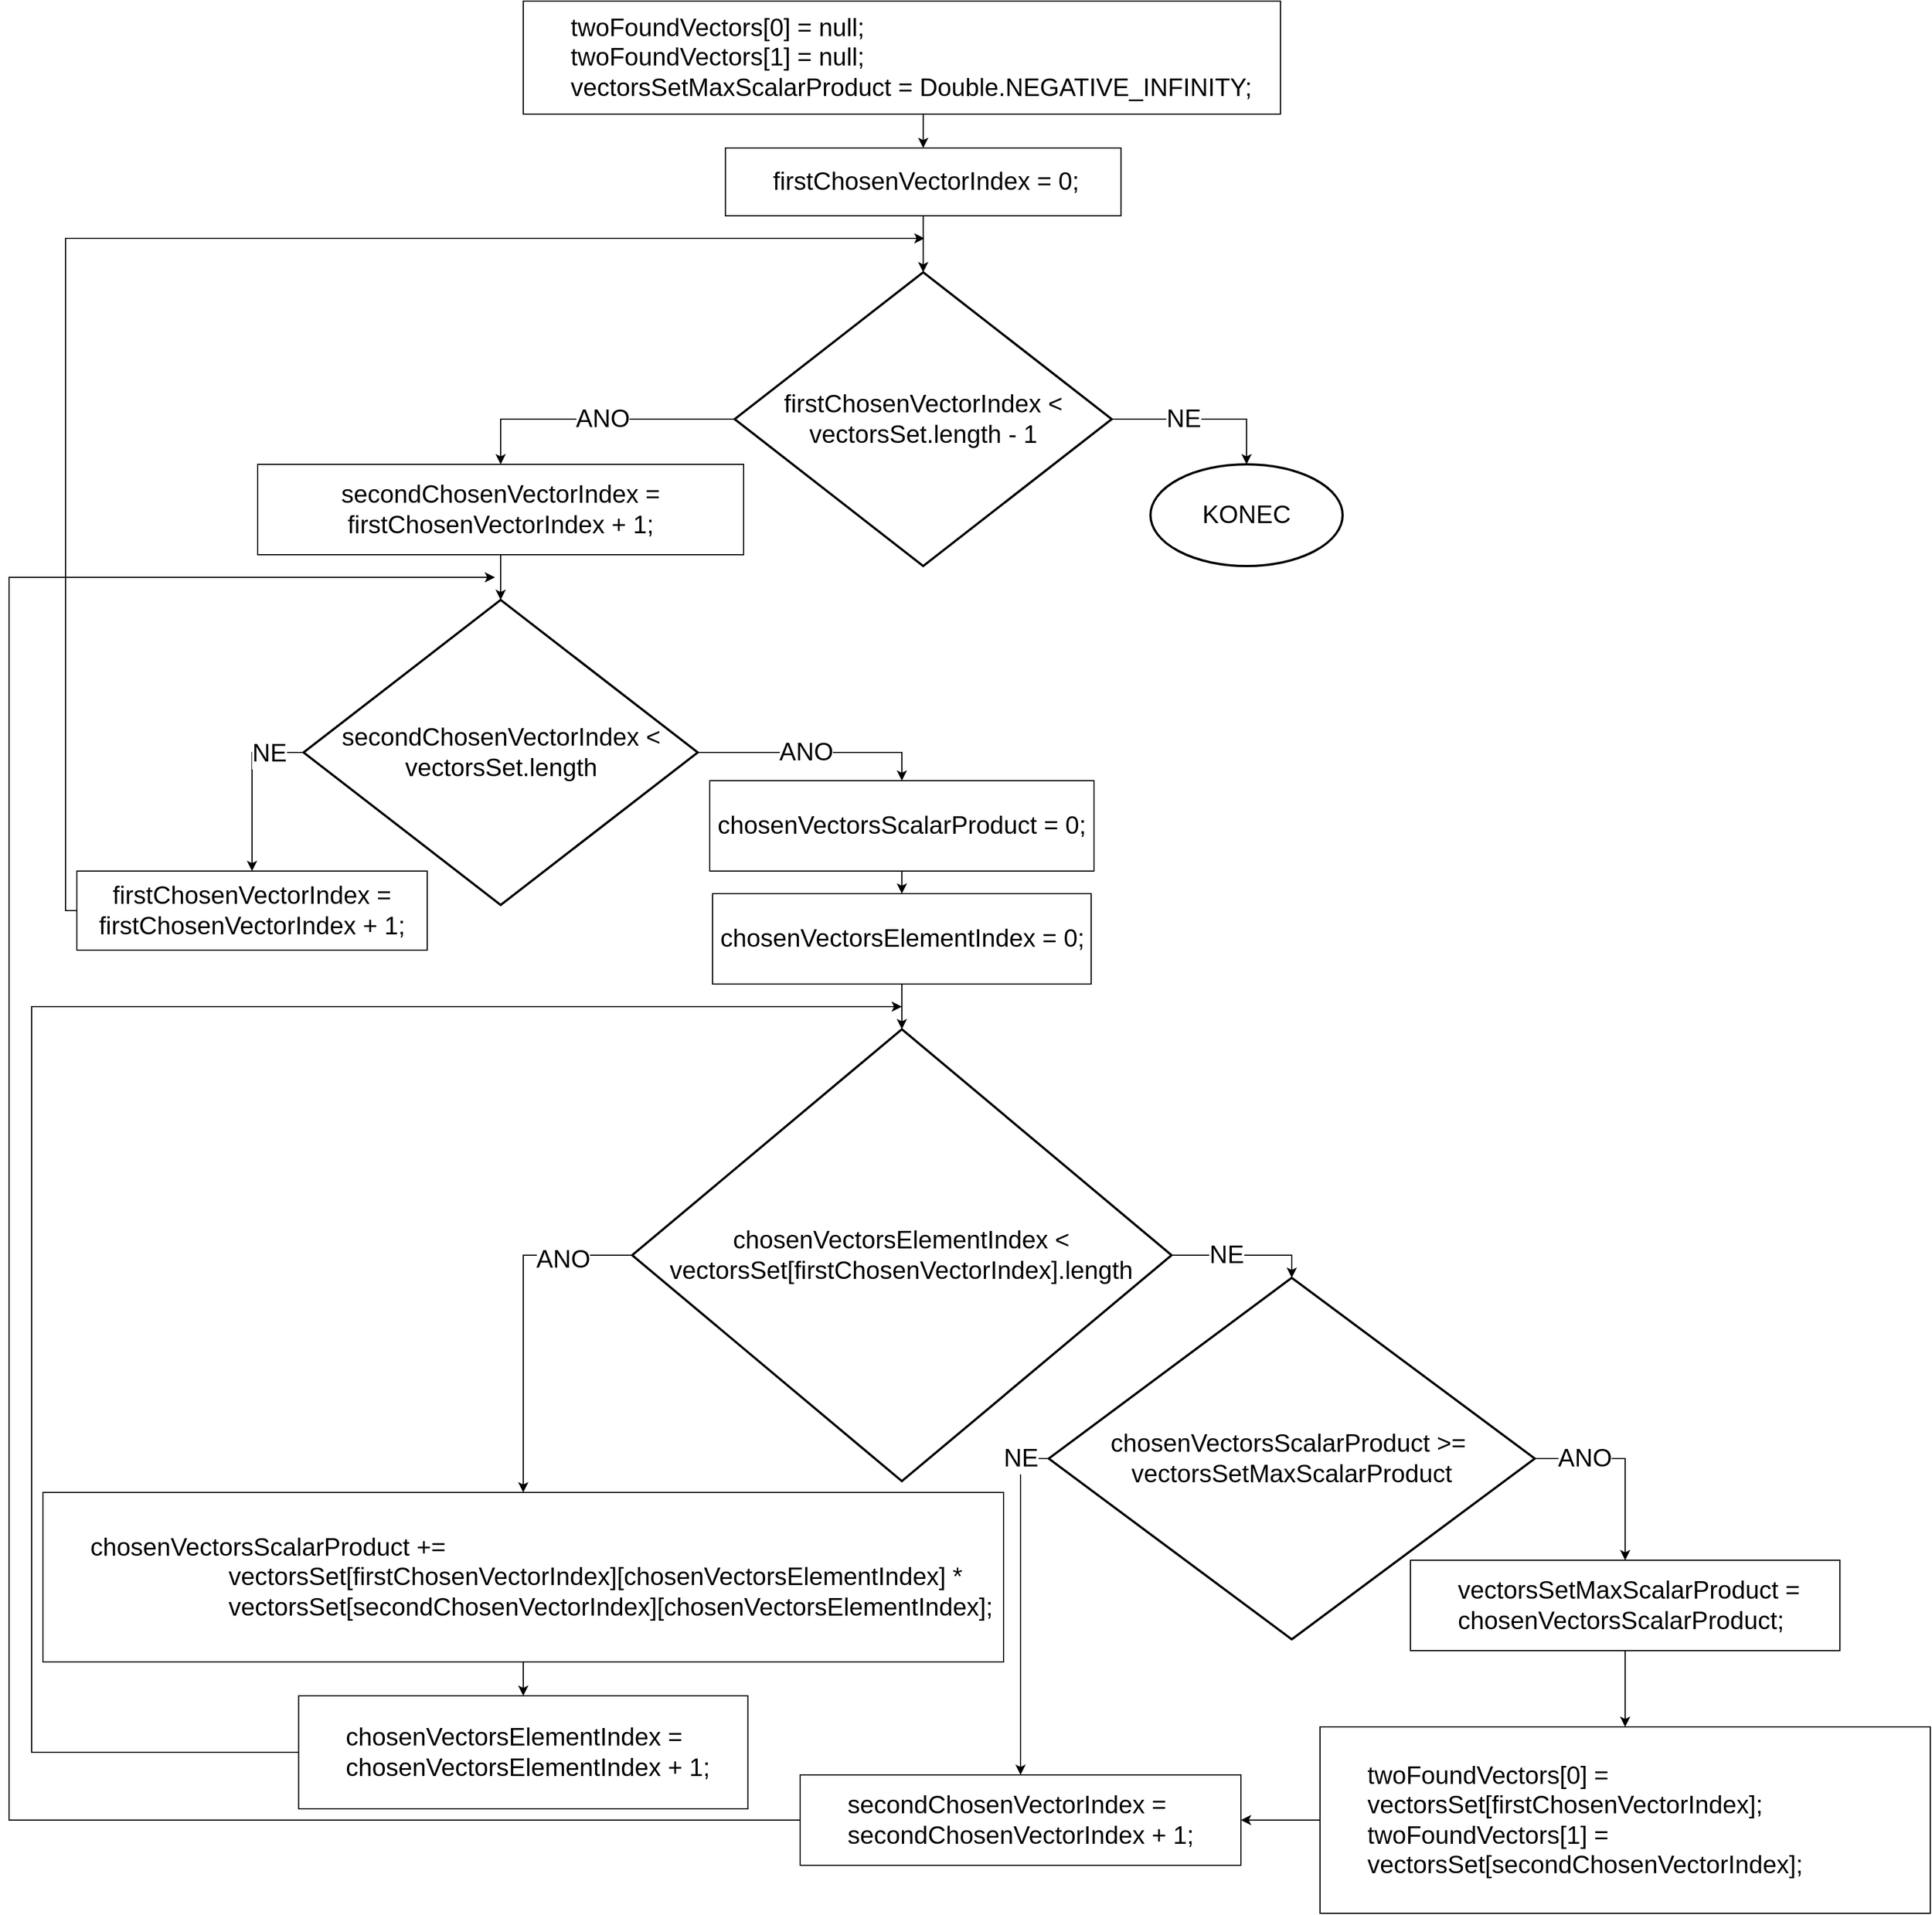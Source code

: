 <mxfile version="20.7.4" type="device"><diagram id="ckyr-Y9dXqmYh-dlE6fN" name="Stránka-1"><mxGraphModel dx="938" dy="523" grid="1" gridSize="10" guides="1" tooltips="1" connect="1" arrows="1" fold="1" page="1" pageScale="1" pageWidth="10000" pageHeight="10000" math="0" shadow="0"><root><mxCell id="0"/><mxCell id="1" parent="0"/><mxCell id="tufHzSfc7EtfA-BP0E6I-16" style="edgeStyle=orthogonalEdgeStyle;rounded=0;orthogonalLoop=1;jettySize=auto;html=1;exitX=0.5;exitY=1;exitDx=0;exitDy=0;entryX=0.5;entryY=0;entryDx=0;entryDy=0;" parent="1" source="tufHzSfc7EtfA-BP0E6I-1" target="tufHzSfc7EtfA-BP0E6I-12" edge="1"><mxGeometry relative="1" as="geometry"/></mxCell><mxCell id="tufHzSfc7EtfA-BP0E6I-1" value="&lt;blockquote style=&quot;margin: 0 0 0 40px; border: none; padding: 0px;&quot;&gt;&lt;/blockquote&gt;&lt;blockquote style=&quot;margin: 0px 0px 0px 40px; border: none; padding: 0px; font-size: 22px;&quot;&gt;&lt;span style=&quot;background-color: initial;&quot;&gt;twoFoundVectors[0] = null;&lt;br&gt;&lt;/span&gt;&lt;span style=&quot;background-color: initial;&quot;&gt;twoFoundVectors[1] = null;&lt;br&gt;&lt;/span&gt;vectorsSetMaxScalarProduct = Double.NEGATIVE_INFINITY;&lt;/blockquote&gt;&lt;blockquote style=&quot;margin: 0 0 0 40px; border: none; padding: 0px;&quot;&gt;&lt;/blockquote&gt;" style="rounded=0;whiteSpace=wrap;html=1;align=left;" parent="1" vertex="1"><mxGeometry x="965.01" y="10" width="670" height="100" as="geometry"/></mxCell><mxCell id="tufHzSfc7EtfA-BP0E6I-18" style="edgeStyle=orthogonalEdgeStyle;rounded=0;orthogonalLoop=1;jettySize=auto;html=1;exitX=0;exitY=0.5;exitDx=0;exitDy=0;exitPerimeter=0;entryX=0.5;entryY=0;entryDx=0;entryDy=0;" parent="1" source="tufHzSfc7EtfA-BP0E6I-2" target="tufHzSfc7EtfA-BP0E6I-14" edge="1"><mxGeometry relative="1" as="geometry"><mxPoint x="1590" y="355" as="targetPoint"/></mxGeometry></mxCell><mxCell id="tufHzSfc7EtfA-BP0E6I-19" value="&lt;font style=&quot;font-size: 22px;&quot;&gt;ANO&lt;/font&gt;" style="edgeLabel;html=1;align=center;verticalAlign=middle;resizable=0;points=[];fontSize=16;" parent="tufHzSfc7EtfA-BP0E6I-18" vertex="1" connectable="0"><mxGeometry x="-0.047" relative="1" as="geometry"><mxPoint as="offset"/></mxGeometry></mxCell><mxCell id="tufHzSfc7EtfA-BP0E6I-58" value="&lt;font style=&quot;font-size: 22px;&quot;&gt;NE&lt;/font&gt;" style="edgeStyle=orthogonalEdgeStyle;rounded=0;orthogonalLoop=1;jettySize=auto;html=1;exitX=1;exitY=0.5;exitDx=0;exitDy=0;exitPerimeter=0;fontSize=16;entryX=0.5;entryY=0;entryDx=0;entryDy=0;entryPerimeter=0;" parent="1" source="tufHzSfc7EtfA-BP0E6I-2" target="tufHzSfc7EtfA-BP0E6I-60" edge="1"><mxGeometry x="-0.212" relative="1" as="geometry"><mxPoint x="1550" y="345" as="targetPoint"/><mxPoint as="offset"/></mxGeometry></mxCell><mxCell id="tufHzSfc7EtfA-BP0E6I-2" value="&lt;font style=&quot;font-size: 22px;&quot;&gt;firstChosenVectorIndex &amp;lt; vectorsSet.length - 1&lt;/font&gt;" style="strokeWidth=2;html=1;shape=mxgraph.flowchart.decision;whiteSpace=wrap;" parent="1" vertex="1"><mxGeometry x="1152.07" y="250" width="333.62" height="260" as="geometry"/></mxCell><mxCell id="tufHzSfc7EtfA-BP0E6I-17" style="edgeStyle=orthogonalEdgeStyle;rounded=0;orthogonalLoop=1;jettySize=auto;html=1;exitX=0.5;exitY=1;exitDx=0;exitDy=0;entryX=0.5;entryY=0;entryDx=0;entryDy=0;entryPerimeter=0;" parent="1" source="tufHzSfc7EtfA-BP0E6I-12" target="tufHzSfc7EtfA-BP0E6I-2" edge="1"><mxGeometry relative="1" as="geometry"/></mxCell><mxCell id="tufHzSfc7EtfA-BP0E6I-12" value="&lt;blockquote style=&quot;margin: 0 0 0 40px; border: none; padding: 0px;&quot;&gt;&lt;font style=&quot;font-size: 22px;&quot;&gt;firstChosenVectorIndex = 0;&lt;/font&gt;&lt;/blockquote&gt;" style="rounded=0;whiteSpace=wrap;html=1;align=left;" parent="1" vertex="1"><mxGeometry x="1143.88" y="140" width="350" height="60" as="geometry"/></mxCell><mxCell id="tufHzSfc7EtfA-BP0E6I-21" style="edgeStyle=orthogonalEdgeStyle;rounded=0;orthogonalLoop=1;jettySize=auto;html=1;exitX=0.5;exitY=1;exitDx=0;exitDy=0;entryX=0.5;entryY=0;entryDx=0;entryDy=0;entryPerimeter=0;fontSize=14;" parent="1" source="tufHzSfc7EtfA-BP0E6I-14" target="tufHzSfc7EtfA-BP0E6I-20" edge="1"><mxGeometry relative="1" as="geometry"/></mxCell><mxCell id="tufHzSfc7EtfA-BP0E6I-14" value="&lt;font style=&quot;font-size: 22px;&quot;&gt;secondChosenVectorIndex = firstChosenVectorIndex + 1;&lt;/font&gt;" style="rounded=0;whiteSpace=wrap;html=1;" parent="1" vertex="1"><mxGeometry x="730" y="420" width="430" height="80" as="geometry"/></mxCell><mxCell id="tufHzSfc7EtfA-BP0E6I-26" style="edgeStyle=orthogonalEdgeStyle;rounded=0;orthogonalLoop=1;jettySize=auto;html=1;exitX=0.5;exitY=1;exitDx=0;exitDy=0;entryX=0.5;entryY=0;entryDx=0;entryDy=0;fontSize=16;" parent="1" source="tufHzSfc7EtfA-BP0E6I-15" target="tufHzSfc7EtfA-BP0E6I-22" edge="1"><mxGeometry relative="1" as="geometry"/></mxCell><mxCell id="tufHzSfc7EtfA-BP0E6I-15" value="&lt;font style=&quot;font-size: 22px;&quot;&gt;chosenVectorsScalarProduct = 0;&lt;/font&gt;" style="rounded=0;whiteSpace=wrap;html=1;" parent="1" vertex="1"><mxGeometry x="1130" y="700" width="340" height="80" as="geometry"/></mxCell><mxCell id="tufHzSfc7EtfA-BP0E6I-37" style="edgeStyle=orthogonalEdgeStyle;rounded=0;orthogonalLoop=1;jettySize=auto;html=1;exitX=1;exitY=0.5;exitDx=0;exitDy=0;exitPerimeter=0;fontSize=16;entryX=0.5;entryY=0;entryDx=0;entryDy=0;" parent="1" source="tufHzSfc7EtfA-BP0E6I-20" target="tufHzSfc7EtfA-BP0E6I-15" edge="1"><mxGeometry relative="1" as="geometry"><mxPoint x="1220" y="695" as="targetPoint"/></mxGeometry></mxCell><mxCell id="tufHzSfc7EtfA-BP0E6I-38" value="&lt;font style=&quot;font-size: 22px;&quot;&gt;ANO&lt;/font&gt;" style="edgeLabel;html=1;align=center;verticalAlign=middle;resizable=0;points=[];fontSize=22;" parent="tufHzSfc7EtfA-BP0E6I-37" vertex="1" connectable="0"><mxGeometry x="-0.081" y="-2" relative="1" as="geometry"><mxPoint x="1" y="-2" as="offset"/></mxGeometry></mxCell><mxCell id="tufHzSfc7EtfA-BP0E6I-55" style="edgeStyle=orthogonalEdgeStyle;rounded=0;orthogonalLoop=1;jettySize=auto;html=1;exitX=0;exitY=0.5;exitDx=0;exitDy=0;exitPerimeter=0;fontSize=16;entryX=0.5;entryY=0;entryDx=0;entryDy=0;" parent="1" source="tufHzSfc7EtfA-BP0E6I-20" target="tufHzSfc7EtfA-BP0E6I-54" edge="1"><mxGeometry relative="1" as="geometry"><mxPoint x="720" y="635" as="targetPoint"/></mxGeometry></mxCell><mxCell id="tufHzSfc7EtfA-BP0E6I-56" value="&lt;font style=&quot;font-size: 22px;&quot;&gt;NE&lt;/font&gt;" style="edgeLabel;html=1;align=center;verticalAlign=middle;resizable=0;points=[];fontSize=22;" parent="tufHzSfc7EtfA-BP0E6I-55" vertex="1" connectable="0"><mxGeometry x="-0.15" relative="1" as="geometry"><mxPoint x="15" y="-18" as="offset"/></mxGeometry></mxCell><mxCell id="tufHzSfc7EtfA-BP0E6I-20" value="&lt;font style=&quot;font-size: 22px;&quot;&gt;secondChosenVectorIndex &amp;lt; vectorsSet.length&lt;/font&gt;" style="strokeWidth=2;html=1;shape=mxgraph.flowchart.decision;whiteSpace=wrap;" parent="1" vertex="1"><mxGeometry x="770.63" y="540" width="348.75" height="270" as="geometry"/></mxCell><mxCell id="tufHzSfc7EtfA-BP0E6I-28" style="edgeStyle=orthogonalEdgeStyle;rounded=0;orthogonalLoop=1;jettySize=auto;html=1;exitX=0.5;exitY=1;exitDx=0;exitDy=0;entryX=0.5;entryY=0;entryDx=0;entryDy=0;entryPerimeter=0;fontSize=16;" parent="1" source="tufHzSfc7EtfA-BP0E6I-22" target="tufHzSfc7EtfA-BP0E6I-27" edge="1"><mxGeometry relative="1" as="geometry"/></mxCell><mxCell id="tufHzSfc7EtfA-BP0E6I-22" value="&lt;font style=&quot;font-size: 22px;&quot;&gt;chosenVectorsElementIndex = 0;&lt;/font&gt;" style="rounded=0;whiteSpace=wrap;html=1;" parent="1" vertex="1"><mxGeometry x="1132.5" y="800" width="335" height="80" as="geometry"/></mxCell><mxCell id="tufHzSfc7EtfA-BP0E6I-30" style="edgeStyle=orthogonalEdgeStyle;rounded=0;orthogonalLoop=1;jettySize=auto;html=1;exitX=0;exitY=0.5;exitDx=0;exitDy=0;exitPerimeter=0;fontSize=16;entryX=0.5;entryY=0;entryDx=0;entryDy=0;" parent="1" source="tufHzSfc7EtfA-BP0E6I-27" target="tufHzSfc7EtfA-BP0E6I-29" edge="1"><mxGeometry relative="1" as="geometry"><mxPoint x="2300" y="1250" as="targetPoint"/></mxGeometry></mxCell><mxCell id="tufHzSfc7EtfA-BP0E6I-31" value="&lt;font style=&quot;font-size: 22px;&quot;&gt;ANO&lt;/font&gt;" style="edgeLabel;html=1;align=center;verticalAlign=middle;resizable=0;points=[];fontSize=22;" parent="tufHzSfc7EtfA-BP0E6I-30" vertex="1" connectable="0"><mxGeometry x="0.093" y="3" relative="1" as="geometry"><mxPoint x="32" y="-67" as="offset"/></mxGeometry></mxCell><mxCell id="tufHzSfc7EtfA-BP0E6I-42" style="edgeStyle=orthogonalEdgeStyle;rounded=0;orthogonalLoop=1;jettySize=auto;html=1;exitX=1;exitY=0.5;exitDx=0;exitDy=0;exitPerimeter=0;fontSize=16;entryX=0.5;entryY=0;entryDx=0;entryDy=0;entryPerimeter=0;" parent="1" source="tufHzSfc7EtfA-BP0E6I-27" target="tufHzSfc7EtfA-BP0E6I-32" edge="1"><mxGeometry relative="1" as="geometry"><mxPoint x="1630" y="1060" as="targetPoint"/></mxGeometry></mxCell><mxCell id="tufHzSfc7EtfA-BP0E6I-43" value="NE" style="edgeLabel;html=1;align=center;verticalAlign=middle;resizable=0;points=[];fontSize=22;" parent="tufHzSfc7EtfA-BP0E6I-42" vertex="1" connectable="0"><mxGeometry x="-0.127" y="-2" relative="1" as="geometry"><mxPoint x="-7" y="-2" as="offset"/></mxGeometry></mxCell><mxCell id="tufHzSfc7EtfA-BP0E6I-27" value="&lt;font style=&quot;font-size: 22px;&quot;&gt;chosenVectorsElementIndex &amp;lt; vectorsSet[firstChosenVectorIndex].length&lt;/font&gt;" style="strokeWidth=2;html=1;shape=mxgraph.flowchart.decision;whiteSpace=wrap;" parent="1" vertex="1"><mxGeometry x="1061.38" y="920" width="477.25" height="400" as="geometry"/></mxCell><mxCell id="tufHzSfc7EtfA-BP0E6I-35" style="edgeStyle=orthogonalEdgeStyle;rounded=0;orthogonalLoop=1;jettySize=auto;html=1;exitX=0.5;exitY=1;exitDx=0;exitDy=0;entryX=0.5;entryY=0;entryDx=0;entryDy=0;fontSize=16;" parent="1" source="tufHzSfc7EtfA-BP0E6I-29" target="tufHzSfc7EtfA-BP0E6I-34" edge="1"><mxGeometry relative="1" as="geometry"/></mxCell><mxCell id="tufHzSfc7EtfA-BP0E6I-29" value="&lt;blockquote style=&quot;margin: 0px 0px 0px 40px; border: none; padding: 0px; font-size: 22px;&quot;&gt;&lt;div&gt;chosenVectorsScalarProduct +=&amp;nbsp;&lt;/div&gt;&lt;div&gt;&amp;nbsp; &amp;nbsp; &amp;nbsp; &amp;nbsp; &amp;nbsp; &amp;nbsp; &amp;nbsp; &amp;nbsp; &amp;nbsp; &amp;nbsp; vectorsSet[firstChosenVectorIndex][chosenVectorsElementIndex] *&amp;nbsp;&lt;/div&gt;&lt;div&gt;&amp;nbsp; &amp;nbsp; &amp;nbsp; &amp;nbsp; &amp;nbsp; &amp;nbsp; &amp;nbsp; &amp;nbsp; &amp;nbsp; &amp;nbsp; vectorsSet[secondChosenVectorIndex][chosenVectorsElementIndex];&lt;/div&gt;&lt;/blockquote&gt;" style="rounded=0;whiteSpace=wrap;html=1;align=left;" parent="1" vertex="1"><mxGeometry x="540" y="1330" width="850" height="150" as="geometry"/></mxCell><mxCell id="tufHzSfc7EtfA-BP0E6I-45" style="edgeStyle=orthogonalEdgeStyle;rounded=0;orthogonalLoop=1;jettySize=auto;html=1;exitX=1;exitY=0.5;exitDx=0;exitDy=0;exitPerimeter=0;fontSize=16;entryX=0.5;entryY=0;entryDx=0;entryDy=0;" parent="1" source="tufHzSfc7EtfA-BP0E6I-32" target="tufHzSfc7EtfA-BP0E6I-44" edge="1"><mxGeometry relative="1" as="geometry"><mxPoint x="1990" y="1300" as="targetPoint"/></mxGeometry></mxCell><mxCell id="tufHzSfc7EtfA-BP0E6I-46" value="ANO" style="edgeLabel;html=1;align=center;verticalAlign=middle;resizable=0;points=[];fontSize=22;" parent="tufHzSfc7EtfA-BP0E6I-45" vertex="1" connectable="0"><mxGeometry x="-0.273" y="-2" relative="1" as="geometry"><mxPoint x="-18" y="-2" as="offset"/></mxGeometry></mxCell><mxCell id="tufHzSfc7EtfA-BP0E6I-50" style="edgeStyle=orthogonalEdgeStyle;rounded=0;orthogonalLoop=1;jettySize=auto;html=1;exitX=0;exitY=0.5;exitDx=0;exitDy=0;exitPerimeter=0;entryX=0.5;entryY=0;entryDx=0;entryDy=0;fontSize=16;" parent="1" source="tufHzSfc7EtfA-BP0E6I-32" target="tufHzSfc7EtfA-BP0E6I-49" edge="1"><mxGeometry relative="1" as="geometry"/></mxCell><mxCell id="tufHzSfc7EtfA-BP0E6I-51" value="NE" style="edgeLabel;html=1;align=center;verticalAlign=middle;resizable=0;points=[];fontSize=22;" parent="tufHzSfc7EtfA-BP0E6I-50" vertex="1" connectable="0"><mxGeometry x="-0.147" y="1" relative="1" as="geometry"><mxPoint x="-1" y="-105" as="offset"/></mxGeometry></mxCell><mxCell id="tufHzSfc7EtfA-BP0E6I-32" value="&lt;font style=&quot;font-size: 22px;&quot;&gt;chosenVectorsScalarProduct &amp;gt;=&amp;nbsp; vectorsSetMaxScalarProduct&lt;/font&gt;" style="strokeWidth=2;html=1;shape=mxgraph.flowchart.decision;whiteSpace=wrap;" parent="1" vertex="1"><mxGeometry x="1430" y="1140" width="430" height="320" as="geometry"/></mxCell><mxCell id="tufHzSfc7EtfA-BP0E6I-40" style="edgeStyle=orthogonalEdgeStyle;rounded=0;orthogonalLoop=1;jettySize=auto;html=1;exitX=0;exitY=0.5;exitDx=0;exitDy=0;fontSize=16;" parent="1" source="tufHzSfc7EtfA-BP0E6I-34" edge="1"><mxGeometry relative="1" as="geometry"><mxPoint x="1300" y="900" as="targetPoint"/><Array as="points"><mxPoint x="530" y="1560"/><mxPoint x="530" y="900"/></Array></mxGeometry></mxCell><mxCell id="tufHzSfc7EtfA-BP0E6I-34" value="&lt;blockquote style=&quot;margin: 0 0 0 40px; border: none; padding: 0px;&quot;&gt;&lt;font style=&quot;font-size: 22px;&quot;&gt;chosenVectorsElementIndex = chosenVectorsElementIndex + 1;&lt;/font&gt;&lt;/blockquote&gt;" style="rounded=0;whiteSpace=wrap;html=1;align=left;" parent="1" vertex="1"><mxGeometry x="766.25" y="1510" width="397.5" height="100" as="geometry"/></mxCell><mxCell id="tufHzSfc7EtfA-BP0E6I-48" style="edgeStyle=orthogonalEdgeStyle;rounded=0;orthogonalLoop=1;jettySize=auto;html=1;exitX=0.5;exitY=1;exitDx=0;exitDy=0;entryX=0.5;entryY=0;entryDx=0;entryDy=0;fontSize=16;" parent="1" source="tufHzSfc7EtfA-BP0E6I-44" target="tufHzSfc7EtfA-BP0E6I-47" edge="1"><mxGeometry relative="1" as="geometry"/></mxCell><mxCell id="tufHzSfc7EtfA-BP0E6I-44" value="&lt;blockquote style=&quot;margin: 0 0 0 40px; border: none; padding: 0px;&quot;&gt;&lt;font style=&quot;font-size: 22px;&quot;&gt;vectorsSetMaxScalarProduct = chosenVectorsScalarProduct;&lt;/font&gt;&lt;/blockquote&gt;" style="rounded=0;whiteSpace=wrap;html=1;align=left;" parent="1" vertex="1"><mxGeometry x="1750" y="1390" width="380" height="80" as="geometry"/></mxCell><mxCell id="tufHzSfc7EtfA-BP0E6I-52" style="edgeStyle=orthogonalEdgeStyle;rounded=0;orthogonalLoop=1;jettySize=auto;html=1;exitX=0;exitY=0.5;exitDx=0;exitDy=0;entryX=1;entryY=0.5;entryDx=0;entryDy=0;fontSize=16;" parent="1" source="tufHzSfc7EtfA-BP0E6I-47" target="tufHzSfc7EtfA-BP0E6I-49" edge="1"><mxGeometry relative="1" as="geometry"/></mxCell><mxCell id="tufHzSfc7EtfA-BP0E6I-47" value="&lt;blockquote style=&quot;margin: 0px 0px 0px 40px; border: none; padding: 0px; font-size: 22px;&quot;&gt;&lt;font style=&quot;font-size: 22px;&quot;&gt;twoFoundVectors[0] = vectorsSet[firstChosenVectorIndex];&lt;/font&gt;&lt;/blockquote&gt;&lt;blockquote style=&quot;margin: 0px 0px 0px 40px; border: none; padding: 0px; font-size: 22px;&quot;&gt;&lt;font style=&quot;font-size: 22px;&quot;&gt;twoFoundVectors[1] = vectorsSet[secondChosenVectorIndex];&lt;/font&gt;&lt;/blockquote&gt;" style="rounded=0;whiteSpace=wrap;html=1;align=left;" parent="1" vertex="1"><mxGeometry x="1670" y="1537.5" width="540" height="165" as="geometry"/></mxCell><mxCell id="VzmKL-wlx2LUCWW2plhb-1" style="edgeStyle=orthogonalEdgeStyle;rounded=0;orthogonalLoop=1;jettySize=auto;html=1;exitX=0;exitY=0.5;exitDx=0;exitDy=0;fontSize=20;" parent="1" source="tufHzSfc7EtfA-BP0E6I-49" edge="1"><mxGeometry relative="1" as="geometry"><mxPoint x="940" y="520" as="targetPoint"/><Array as="points"><mxPoint x="510" y="1620"/><mxPoint x="510" y="520"/></Array></mxGeometry></mxCell><mxCell id="tufHzSfc7EtfA-BP0E6I-49" value="&lt;blockquote style=&quot;margin: 0 0 0 40px; border: none; padding: 0px;&quot;&gt;&lt;font style=&quot;font-size: 22px;&quot;&gt;secondChosenVectorIndex = secondChosenVectorIndex + 1;&lt;/font&gt;&lt;/blockquote&gt;" style="rounded=0;whiteSpace=wrap;html=1;align=left;" parent="1" vertex="1"><mxGeometry x="1210" y="1580" width="390" height="80" as="geometry"/></mxCell><mxCell id="tufHzSfc7EtfA-BP0E6I-57" style="edgeStyle=orthogonalEdgeStyle;rounded=0;orthogonalLoop=1;jettySize=auto;html=1;exitX=0;exitY=0.5;exitDx=0;exitDy=0;fontSize=16;" parent="1" source="tufHzSfc7EtfA-BP0E6I-54" edge="1"><mxGeometry relative="1" as="geometry"><mxPoint x="1320" y="220" as="targetPoint"/><Array as="points"><mxPoint x="560" y="745"/><mxPoint x="560" y="220"/><mxPoint x="1250" y="220"/></Array></mxGeometry></mxCell><mxCell id="tufHzSfc7EtfA-BP0E6I-54" value="&lt;font style=&quot;font-size: 22px;&quot;&gt;firstChosenVectorIndex = firstChosenVectorIndex + 1;&lt;/font&gt;" style="rounded=0;whiteSpace=wrap;html=1;" parent="1" vertex="1"><mxGeometry x="570" y="780" width="310" height="70" as="geometry"/></mxCell><mxCell id="tufHzSfc7EtfA-BP0E6I-60" value="&lt;font style=&quot;font-size: 22px;&quot;&gt;KONEC&lt;/font&gt;" style="strokeWidth=2;html=1;shape=mxgraph.flowchart.start_1;whiteSpace=wrap;fontSize=16;" parent="1" vertex="1"><mxGeometry x="1520" y="420" width="170" height="90" as="geometry"/></mxCell></root></mxGraphModel></diagram></mxfile>